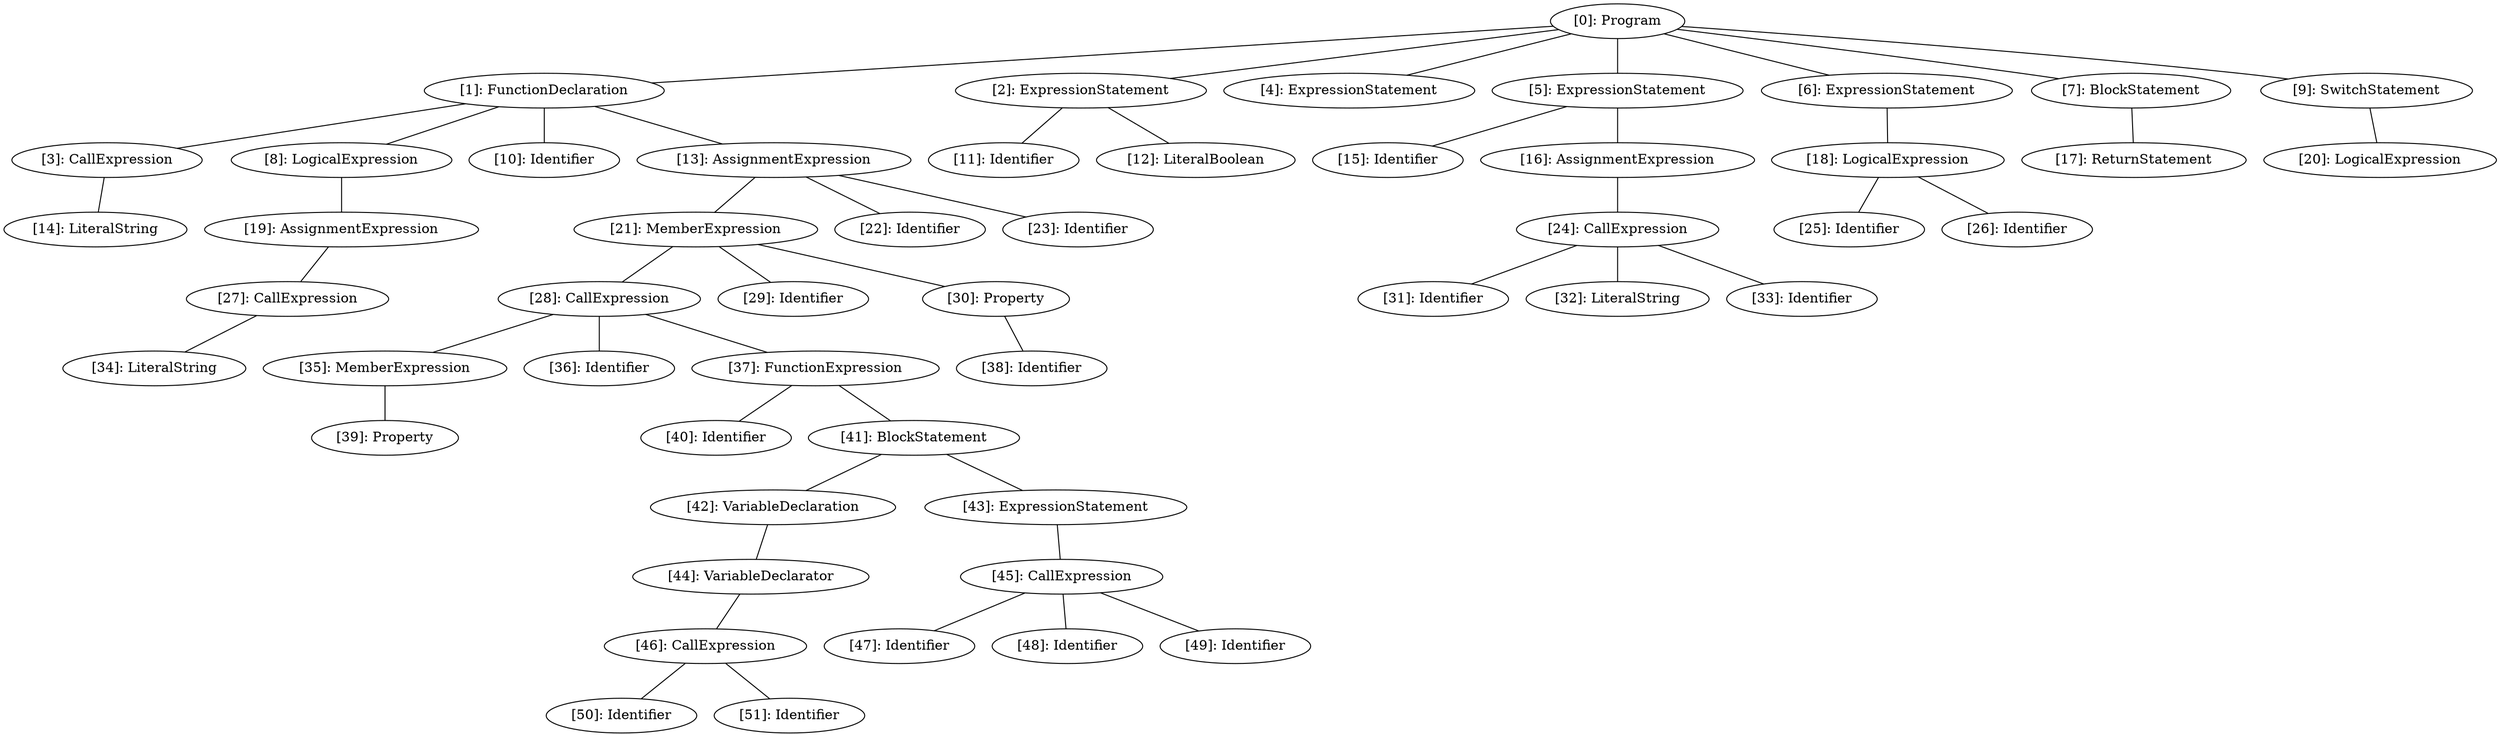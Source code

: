 // Result
graph {
	0 [label="[0]: Program"]
	1 [label="[1]: FunctionDeclaration"]
	2 [label="[2]: ExpressionStatement"]
	3 [label="[3]: CallExpression"]
	4 [label="[4]: ExpressionStatement"]
	5 [label="[5]: ExpressionStatement"]
	6 [label="[6]: ExpressionStatement"]
	7 [label="[7]: BlockStatement"]
	8 [label="[8]: LogicalExpression"]
	9 [label="[9]: SwitchStatement"]
	10 [label="[10]: Identifier"]
	11 [label="[11]: Identifier"]
	12 [label="[12]: LiteralBoolean"]
	13 [label="[13]: AssignmentExpression"]
	14 [label="[14]: LiteralString"]
	15 [label="[15]: Identifier"]
	16 [label="[16]: AssignmentExpression"]
	17 [label="[17]: ReturnStatement"]
	18 [label="[18]: LogicalExpression"]
	19 [label="[19]: AssignmentExpression"]
	20 [label="[20]: LogicalExpression"]
	21 [label="[21]: MemberExpression"]
	22 [label="[22]: Identifier"]
	23 [label="[23]: Identifier"]
	24 [label="[24]: CallExpression"]
	25 [label="[25]: Identifier"]
	26 [label="[26]: Identifier"]
	27 [label="[27]: CallExpression"]
	28 [label="[28]: CallExpression"]
	29 [label="[29]: Identifier"]
	30 [label="[30]: Property"]
	31 [label="[31]: Identifier"]
	32 [label="[32]: LiteralString"]
	33 [label="[33]: Identifier"]
	34 [label="[34]: LiteralString"]
	35 [label="[35]: MemberExpression"]
	36 [label="[36]: Identifier"]
	37 [label="[37]: FunctionExpression"]
	38 [label="[38]: Identifier"]
	39 [label="[39]: Property"]
	40 [label="[40]: Identifier"]
	41 [label="[41]: BlockStatement"]
	42 [label="[42]: VariableDeclaration"]
	43 [label="[43]: ExpressionStatement"]
	44 [label="[44]: VariableDeclarator"]
	45 [label="[45]: CallExpression"]
	46 [label="[46]: CallExpression"]
	47 [label="[47]: Identifier"]
	48 [label="[48]: Identifier"]
	49 [label="[49]: Identifier"]
	50 [label="[50]: Identifier"]
	51 [label="[51]: Identifier"]
	0 -- 1
	0 -- 2
	0 -- 4
	0 -- 5
	0 -- 6
	0 -- 7
	0 -- 9
	1 -- 3
	1 -- 8
	1 -- 10
	1 -- 13
	2 -- 11
	2 -- 12
	3 -- 14
	5 -- 15
	5 -- 16
	6 -- 18
	7 -- 17
	8 -- 19
	9 -- 20
	13 -- 21
	13 -- 22
	13 -- 23
	16 -- 24
	18 -- 25
	18 -- 26
	19 -- 27
	21 -- 28
	21 -- 29
	21 -- 30
	24 -- 31
	24 -- 32
	24 -- 33
	27 -- 34
	28 -- 35
	28 -- 36
	28 -- 37
	30 -- 38
	35 -- 39
	37 -- 40
	37 -- 41
	41 -- 42
	41 -- 43
	42 -- 44
	43 -- 45
	44 -- 46
	45 -- 47
	45 -- 48
	45 -- 49
	46 -- 50
	46 -- 51
}
